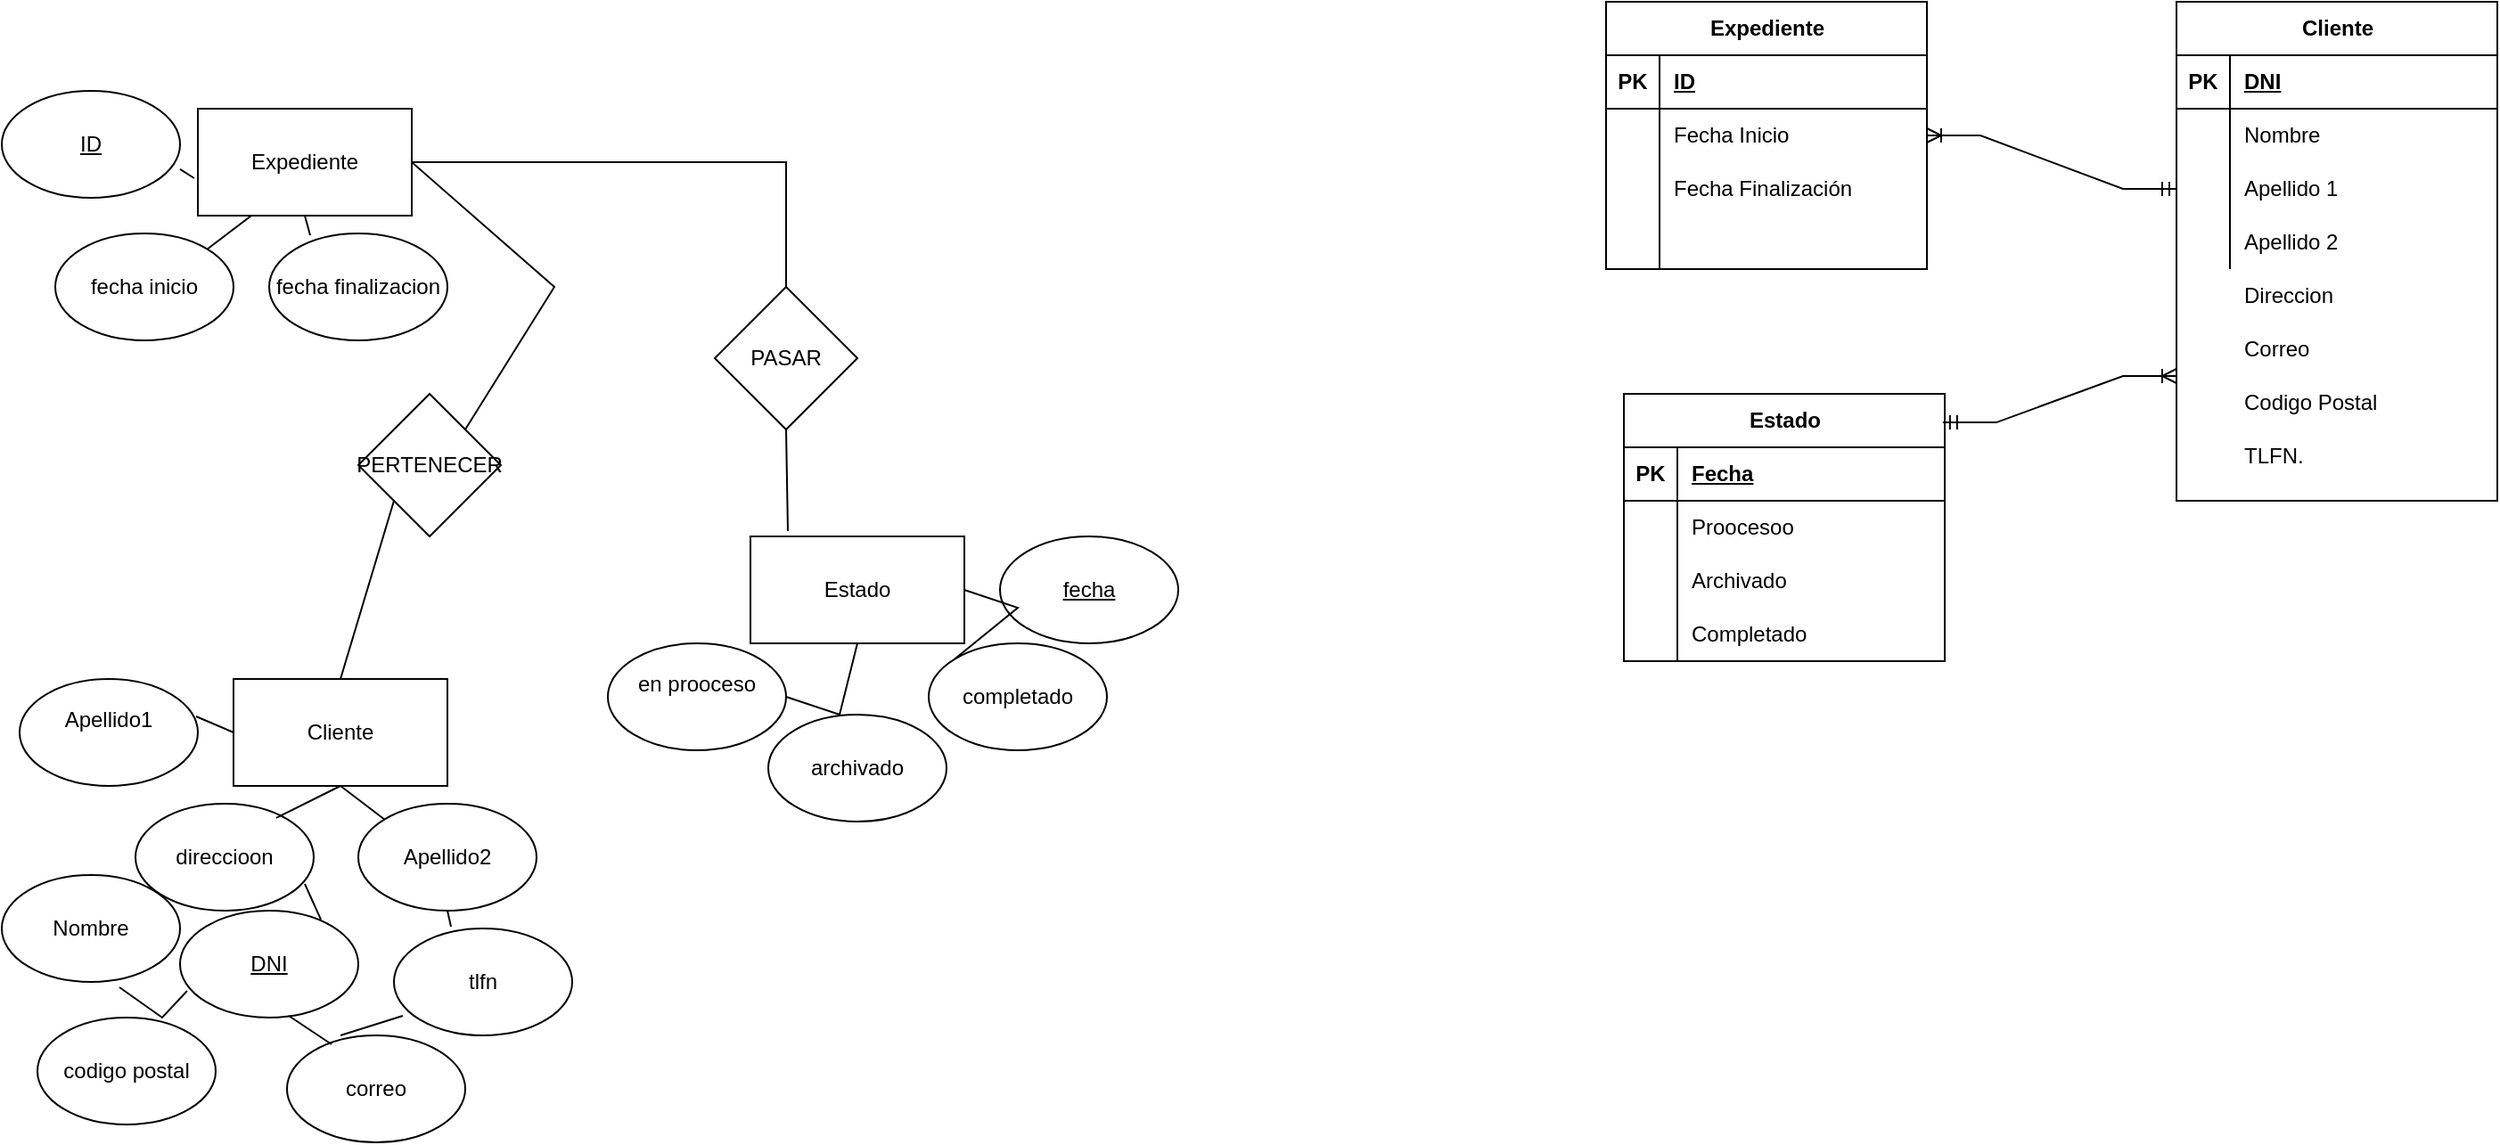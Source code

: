 <mxfile version="24.8.8">
  <diagram name="Página-1" id="QkUWbwQQp-XZyWE85Fnk">
    <mxGraphModel dx="1674" dy="746" grid="1" gridSize="10" guides="1" tooltips="1" connect="1" arrows="1" fold="1" page="1" pageScale="1" pageWidth="827" pageHeight="1169" math="0" shadow="0">
      <root>
        <mxCell id="0" />
        <mxCell id="1" parent="0" />
        <mxCell id="_NQv1N5IFBC2jYy7j4yh-1" value="Expediente" style="rounded=0;whiteSpace=wrap;html=1;" parent="1" vertex="1">
          <mxGeometry x="110" y="330" width="120" height="60" as="geometry" />
        </mxCell>
        <mxCell id="_NQv1N5IFBC2jYy7j4yh-2" value="Cliente" style="rounded=0;whiteSpace=wrap;html=1;" parent="1" vertex="1">
          <mxGeometry x="130" y="650" width="120" height="60" as="geometry" />
        </mxCell>
        <mxCell id="_NQv1N5IFBC2jYy7j4yh-6" value="Estado" style="rounded=0;whiteSpace=wrap;html=1;" parent="1" vertex="1">
          <mxGeometry x="420" y="570" width="120" height="60" as="geometry" />
        </mxCell>
        <mxCell id="_NQv1N5IFBC2jYy7j4yh-8" value="PASAR" style="rhombus;whiteSpace=wrap;html=1;" parent="1" vertex="1">
          <mxGeometry x="400" y="430" width="80" height="80" as="geometry" />
        </mxCell>
        <mxCell id="_NQv1N5IFBC2jYy7j4yh-11" value="en prooceso&lt;div&gt;&lt;br&gt;&lt;/div&gt;" style="ellipse;whiteSpace=wrap;html=1;" parent="1" vertex="1">
          <mxGeometry x="340" y="630" width="100" height="60" as="geometry" />
        </mxCell>
        <mxCell id="_NQv1N5IFBC2jYy7j4yh-12" value="archivado" style="ellipse;whiteSpace=wrap;html=1;" parent="1" vertex="1">
          <mxGeometry x="430" y="670" width="100" height="60" as="geometry" />
        </mxCell>
        <mxCell id="_NQv1N5IFBC2jYy7j4yh-13" value="completado" style="ellipse;whiteSpace=wrap;html=1;" parent="1" vertex="1">
          <mxGeometry x="520" y="630" width="100" height="60" as="geometry" />
        </mxCell>
        <mxCell id="_NQv1N5IFBC2jYy7j4yh-14" value="&lt;u&gt;DNI&lt;/u&gt;" style="ellipse;whiteSpace=wrap;html=1;" parent="1" vertex="1">
          <mxGeometry x="100" y="780" width="100" height="60" as="geometry" />
        </mxCell>
        <mxCell id="_NQv1N5IFBC2jYy7j4yh-15" value="Nombre" style="ellipse;whiteSpace=wrap;html=1;" parent="1" vertex="1">
          <mxGeometry y="760" width="100" height="60" as="geometry" />
        </mxCell>
        <mxCell id="_NQv1N5IFBC2jYy7j4yh-16" value="Apellido1&lt;div&gt;&lt;br&gt;&lt;/div&gt;" style="ellipse;whiteSpace=wrap;html=1;" parent="1" vertex="1">
          <mxGeometry x="10" y="650" width="100" height="60" as="geometry" />
        </mxCell>
        <mxCell id="_NQv1N5IFBC2jYy7j4yh-17" value="Apellido2" style="ellipse;whiteSpace=wrap;html=1;" parent="1" vertex="1">
          <mxGeometry x="200" y="720" width="100" height="60" as="geometry" />
        </mxCell>
        <mxCell id="_NQv1N5IFBC2jYy7j4yh-18" value="tlfn" style="ellipse;whiteSpace=wrap;html=1;" parent="1" vertex="1">
          <mxGeometry x="220" y="790" width="100" height="60" as="geometry" />
        </mxCell>
        <mxCell id="_NQv1N5IFBC2jYy7j4yh-19" value="direccioon" style="ellipse;whiteSpace=wrap;html=1;" parent="1" vertex="1">
          <mxGeometry x="75" y="720" width="100" height="60" as="geometry" />
        </mxCell>
        <mxCell id="_NQv1N5IFBC2jYy7j4yh-20" value="correo" style="ellipse;whiteSpace=wrap;html=1;" parent="1" vertex="1">
          <mxGeometry x="160" y="850" width="100" height="60" as="geometry" />
        </mxCell>
        <mxCell id="_NQv1N5IFBC2jYy7j4yh-21" value="codigo postal" style="ellipse;whiteSpace=wrap;html=1;" parent="1" vertex="1">
          <mxGeometry x="20" y="840" width="100" height="60" as="geometry" />
        </mxCell>
        <mxCell id="cHTPtRfhx0qiw02VhBhb-1" value="&lt;div&gt;fecha inicio&lt;/div&gt;" style="ellipse;whiteSpace=wrap;html=1;" vertex="1" parent="1">
          <mxGeometry x="30" y="400" width="100" height="60" as="geometry" />
        </mxCell>
        <mxCell id="cHTPtRfhx0qiw02VhBhb-2" value="&lt;div&gt;fecha finalizacion&lt;/div&gt;" style="ellipse;whiteSpace=wrap;html=1;" vertex="1" parent="1">
          <mxGeometry x="150" y="400" width="100" height="60" as="geometry" />
        </mxCell>
        <mxCell id="cHTPtRfhx0qiw02VhBhb-4" value="&lt;div&gt;&lt;u&gt;fecha&lt;/u&gt;&lt;/div&gt;" style="ellipse;whiteSpace=wrap;html=1;" vertex="1" parent="1">
          <mxGeometry x="560" y="570" width="100" height="60" as="geometry" />
        </mxCell>
        <mxCell id="cHTPtRfhx0qiw02VhBhb-10" value="&lt;div&gt;&lt;u&gt;ID&lt;/u&gt;&lt;/div&gt;" style="ellipse;whiteSpace=wrap;html=1;" vertex="1" parent="1">
          <mxGeometry y="320" width="100" height="60" as="geometry" />
        </mxCell>
        <mxCell id="cHTPtRfhx0qiw02VhBhb-11" value="" style="endArrow=none;html=1;rounded=0;entryX=-0.017;entryY=0.65;entryDx=0;entryDy=0;entryPerimeter=0;exitX=1;exitY=0.733;exitDx=0;exitDy=0;exitPerimeter=0;" edge="1" parent="1" source="cHTPtRfhx0qiw02VhBhb-10" target="_NQv1N5IFBC2jYy7j4yh-1">
          <mxGeometry width="50" height="50" relative="1" as="geometry">
            <mxPoint x="310" y="580" as="sourcePoint" />
            <mxPoint x="360" y="530" as="targetPoint" />
          </mxGeometry>
        </mxCell>
        <mxCell id="cHTPtRfhx0qiw02VhBhb-12" value="" style="endArrow=none;html=1;rounded=0;entryX=0.5;entryY=0;entryDx=0;entryDy=0;exitX=1;exitY=0.5;exitDx=0;exitDy=0;" edge="1" parent="1" source="_NQv1N5IFBC2jYy7j4yh-1" target="_NQv1N5IFBC2jYy7j4yh-8">
          <mxGeometry width="50" height="50" relative="1" as="geometry">
            <mxPoint x="310" y="580" as="sourcePoint" />
            <mxPoint x="360" y="530" as="targetPoint" />
            <Array as="points">
              <mxPoint x="440" y="360" />
            </Array>
          </mxGeometry>
        </mxCell>
        <mxCell id="cHTPtRfhx0qiw02VhBhb-13" value="PERTENECER" style="rhombus;whiteSpace=wrap;html=1;" vertex="1" parent="1">
          <mxGeometry x="200" y="490" width="80" height="80" as="geometry" />
        </mxCell>
        <mxCell id="cHTPtRfhx0qiw02VhBhb-14" value="" style="endArrow=none;html=1;rounded=0;entryX=1;entryY=0.5;entryDx=0;entryDy=0;exitX=1;exitY=0;exitDx=0;exitDy=0;" edge="1" parent="1" source="cHTPtRfhx0qiw02VhBhb-13" target="_NQv1N5IFBC2jYy7j4yh-1">
          <mxGeometry width="50" height="50" relative="1" as="geometry">
            <mxPoint x="270" y="460" as="sourcePoint" />
            <mxPoint x="320" y="410" as="targetPoint" />
            <Array as="points">
              <mxPoint x="310" y="430" />
            </Array>
          </mxGeometry>
        </mxCell>
        <mxCell id="cHTPtRfhx0qiw02VhBhb-15" value="" style="endArrow=none;html=1;rounded=0;entryX=0;entryY=1;entryDx=0;entryDy=0;exitX=0.5;exitY=0;exitDx=0;exitDy=0;" edge="1" parent="1" source="_NQv1N5IFBC2jYy7j4yh-2" target="cHTPtRfhx0qiw02VhBhb-13">
          <mxGeometry width="50" height="50" relative="1" as="geometry">
            <mxPoint x="60" y="620" as="sourcePoint" />
            <mxPoint x="110" y="570" as="targetPoint" />
          </mxGeometry>
        </mxCell>
        <mxCell id="cHTPtRfhx0qiw02VhBhb-17" value="" style="endArrow=none;html=1;rounded=0;entryX=0.5;entryY=1;entryDx=0;entryDy=0;exitX=0.175;exitY=-0.05;exitDx=0;exitDy=0;exitPerimeter=0;" edge="1" parent="1" source="_NQv1N5IFBC2jYy7j4yh-6" target="_NQv1N5IFBC2jYy7j4yh-8">
          <mxGeometry width="50" height="50" relative="1" as="geometry">
            <mxPoint x="260" y="590" as="sourcePoint" />
            <mxPoint x="310" y="540" as="targetPoint" />
          </mxGeometry>
        </mxCell>
        <mxCell id="cHTPtRfhx0qiw02VhBhb-18" value="" style="endArrow=none;html=1;rounded=0;entryX=0.25;entryY=1;entryDx=0;entryDy=0;exitX=1;exitY=0;exitDx=0;exitDy=0;" edge="1" parent="1" source="cHTPtRfhx0qiw02VhBhb-1" target="_NQv1N5IFBC2jYy7j4yh-1">
          <mxGeometry width="50" height="50" relative="1" as="geometry">
            <mxPoint x="90" y="580" as="sourcePoint" />
            <mxPoint x="140" y="530" as="targetPoint" />
          </mxGeometry>
        </mxCell>
        <mxCell id="cHTPtRfhx0qiw02VhBhb-19" value="" style="endArrow=none;html=1;rounded=0;entryX=0.5;entryY=1;entryDx=0;entryDy=0;exitX=0.23;exitY=0.017;exitDx=0;exitDy=0;exitPerimeter=0;" edge="1" parent="1" source="cHTPtRfhx0qiw02VhBhb-2" target="_NQv1N5IFBC2jYy7j4yh-1">
          <mxGeometry width="50" height="50" relative="1" as="geometry">
            <mxPoint x="80" y="570" as="sourcePoint" />
            <mxPoint x="130" y="520" as="targetPoint" />
          </mxGeometry>
        </mxCell>
        <mxCell id="cHTPtRfhx0qiw02VhBhb-20" value="" style="endArrow=none;html=1;rounded=0;exitX=0.99;exitY=0.35;exitDx=0;exitDy=0;exitPerimeter=0;entryX=0;entryY=0.5;entryDx=0;entryDy=0;" edge="1" parent="1" source="_NQv1N5IFBC2jYy7j4yh-16" target="_NQv1N5IFBC2jYy7j4yh-2">
          <mxGeometry width="50" height="50" relative="1" as="geometry">
            <mxPoint x="40" y="610" as="sourcePoint" />
            <mxPoint x="90" y="560" as="targetPoint" />
          </mxGeometry>
        </mxCell>
        <mxCell id="cHTPtRfhx0qiw02VhBhb-21" value="" style="endArrow=none;html=1;rounded=0;entryX=0.5;entryY=1;entryDx=0;entryDy=0;exitX=0.79;exitY=0.133;exitDx=0;exitDy=0;exitPerimeter=0;" edge="1" parent="1" source="_NQv1N5IFBC2jYy7j4yh-19" target="_NQv1N5IFBC2jYy7j4yh-2">
          <mxGeometry width="50" height="50" relative="1" as="geometry">
            <mxPoint x="280" y="730" as="sourcePoint" />
            <mxPoint x="330" y="680" as="targetPoint" />
          </mxGeometry>
        </mxCell>
        <mxCell id="cHTPtRfhx0qiw02VhBhb-22" value="" style="endArrow=none;html=1;rounded=0;entryX=0.5;entryY=1;entryDx=0;entryDy=0;exitX=0;exitY=0;exitDx=0;exitDy=0;" edge="1" parent="1" source="_NQv1N5IFBC2jYy7j4yh-17" target="_NQv1N5IFBC2jYy7j4yh-2">
          <mxGeometry width="50" height="50" relative="1" as="geometry">
            <mxPoint x="310" y="740" as="sourcePoint" />
            <mxPoint x="360" y="690" as="targetPoint" />
          </mxGeometry>
        </mxCell>
        <mxCell id="cHTPtRfhx0qiw02VhBhb-23" value="" style="endArrow=none;html=1;rounded=0;entryX=0.5;entryY=1;entryDx=0;entryDy=0;exitX=0.32;exitY=-0.017;exitDx=0;exitDy=0;exitPerimeter=0;" edge="1" parent="1" source="_NQv1N5IFBC2jYy7j4yh-18" target="_NQv1N5IFBC2jYy7j4yh-17">
          <mxGeometry width="50" height="50" relative="1" as="geometry">
            <mxPoint x="370" y="840" as="sourcePoint" />
            <mxPoint x="420" y="790" as="targetPoint" />
          </mxGeometry>
        </mxCell>
        <mxCell id="cHTPtRfhx0qiw02VhBhb-24" value="" style="endArrow=none;html=1;rounded=0;entryX=0.95;entryY=0.75;entryDx=0;entryDy=0;entryPerimeter=0;exitX=0.79;exitY=0.083;exitDx=0;exitDy=0;exitPerimeter=0;" edge="1" parent="1" source="_NQv1N5IFBC2jYy7j4yh-14" target="_NQv1N5IFBC2jYy7j4yh-19">
          <mxGeometry width="50" height="50" relative="1" as="geometry">
            <mxPoint x="350" y="820" as="sourcePoint" />
            <mxPoint x="400" y="770" as="targetPoint" />
          </mxGeometry>
        </mxCell>
        <mxCell id="cHTPtRfhx0qiw02VhBhb-25" value="" style="endArrow=none;html=1;rounded=0;entryX=0.05;entryY=0.817;entryDx=0;entryDy=0;entryPerimeter=0;exitX=0.3;exitY=0;exitDx=0;exitDy=0;exitPerimeter=0;" edge="1" parent="1" source="_NQv1N5IFBC2jYy7j4yh-20" target="_NQv1N5IFBC2jYy7j4yh-18">
          <mxGeometry width="50" height="50" relative="1" as="geometry">
            <mxPoint x="350" y="890" as="sourcePoint" />
            <mxPoint x="400" y="840" as="targetPoint" />
          </mxGeometry>
        </mxCell>
        <mxCell id="cHTPtRfhx0qiw02VhBhb-26" value="" style="endArrow=none;html=1;rounded=0;entryX=0.61;entryY=0.983;entryDx=0;entryDy=0;entryPerimeter=0;exitX=0.25;exitY=0.083;exitDx=0;exitDy=0;exitPerimeter=0;" edge="1" parent="1" source="_NQv1N5IFBC2jYy7j4yh-20" target="_NQv1N5IFBC2jYy7j4yh-14">
          <mxGeometry width="50" height="50" relative="1" as="geometry">
            <mxPoint x="130" y="940" as="sourcePoint" />
            <mxPoint x="180" y="890" as="targetPoint" />
          </mxGeometry>
        </mxCell>
        <mxCell id="cHTPtRfhx0qiw02VhBhb-27" value="" style="endArrow=none;html=1;rounded=0;entryX=0.66;entryY=1.05;entryDx=0;entryDy=0;entryPerimeter=0;exitX=0.04;exitY=0.75;exitDx=0;exitDy=0;exitPerimeter=0;" edge="1" parent="1" source="_NQv1N5IFBC2jYy7j4yh-14" target="_NQv1N5IFBC2jYy7j4yh-15">
          <mxGeometry width="50" height="50" relative="1" as="geometry">
            <mxPoint x="100" y="960" as="sourcePoint" />
            <mxPoint x="150" y="910" as="targetPoint" />
            <Array as="points">
              <mxPoint x="90" y="840" />
            </Array>
          </mxGeometry>
        </mxCell>
        <mxCell id="cHTPtRfhx0qiw02VhBhb-28" value="" style="endArrow=none;html=1;rounded=0;entryX=0.5;entryY=1;entryDx=0;entryDy=0;exitX=1;exitY=0.5;exitDx=0;exitDy=0;" edge="1" parent="1" source="_NQv1N5IFBC2jYy7j4yh-11" target="_NQv1N5IFBC2jYy7j4yh-6">
          <mxGeometry width="50" height="50" relative="1" as="geometry">
            <mxPoint x="420" y="790" as="sourcePoint" />
            <mxPoint x="470" y="740" as="targetPoint" />
            <Array as="points">
              <mxPoint x="470" y="670" />
            </Array>
          </mxGeometry>
        </mxCell>
        <mxCell id="cHTPtRfhx0qiw02VhBhb-29" value="" style="endArrow=none;html=1;rounded=0;entryX=0;entryY=0;entryDx=0;entryDy=0;exitX=1;exitY=0.5;exitDx=0;exitDy=0;" edge="1" parent="1" source="_NQv1N5IFBC2jYy7j4yh-6" target="_NQv1N5IFBC2jYy7j4yh-13">
          <mxGeometry width="50" height="50" relative="1" as="geometry">
            <mxPoint x="450" y="830" as="sourcePoint" />
            <mxPoint x="500" y="780" as="targetPoint" />
            <Array as="points">
              <mxPoint x="570" y="610" />
            </Array>
          </mxGeometry>
        </mxCell>
        <mxCell id="cHTPtRfhx0qiw02VhBhb-30" value="Expediente" style="shape=table;startSize=30;container=1;collapsible=1;childLayout=tableLayout;fixedRows=1;rowLines=0;fontStyle=1;align=center;resizeLast=1;html=1;" vertex="1" parent="1">
          <mxGeometry x="900" y="270" width="180" height="150" as="geometry" />
        </mxCell>
        <mxCell id="cHTPtRfhx0qiw02VhBhb-31" value="" style="shape=tableRow;horizontal=0;startSize=0;swimlaneHead=0;swimlaneBody=0;fillColor=none;collapsible=0;dropTarget=0;points=[[0,0.5],[1,0.5]];portConstraint=eastwest;top=0;left=0;right=0;bottom=1;" vertex="1" parent="cHTPtRfhx0qiw02VhBhb-30">
          <mxGeometry y="30" width="180" height="30" as="geometry" />
        </mxCell>
        <mxCell id="cHTPtRfhx0qiw02VhBhb-32" value="PK" style="shape=partialRectangle;connectable=0;fillColor=none;top=0;left=0;bottom=0;right=0;fontStyle=1;overflow=hidden;whiteSpace=wrap;html=1;" vertex="1" parent="cHTPtRfhx0qiw02VhBhb-31">
          <mxGeometry width="30" height="30" as="geometry">
            <mxRectangle width="30" height="30" as="alternateBounds" />
          </mxGeometry>
        </mxCell>
        <mxCell id="cHTPtRfhx0qiw02VhBhb-33" value="ID" style="shape=partialRectangle;connectable=0;fillColor=none;top=0;left=0;bottom=0;right=0;align=left;spacingLeft=6;fontStyle=5;overflow=hidden;whiteSpace=wrap;html=1;" vertex="1" parent="cHTPtRfhx0qiw02VhBhb-31">
          <mxGeometry x="30" width="150" height="30" as="geometry">
            <mxRectangle width="150" height="30" as="alternateBounds" />
          </mxGeometry>
        </mxCell>
        <mxCell id="cHTPtRfhx0qiw02VhBhb-34" value="" style="shape=tableRow;horizontal=0;startSize=0;swimlaneHead=0;swimlaneBody=0;fillColor=none;collapsible=0;dropTarget=0;points=[[0,0.5],[1,0.5]];portConstraint=eastwest;top=0;left=0;right=0;bottom=0;" vertex="1" parent="cHTPtRfhx0qiw02VhBhb-30">
          <mxGeometry y="60" width="180" height="30" as="geometry" />
        </mxCell>
        <mxCell id="cHTPtRfhx0qiw02VhBhb-35" value="" style="shape=partialRectangle;connectable=0;fillColor=none;top=0;left=0;bottom=0;right=0;editable=1;overflow=hidden;whiteSpace=wrap;html=1;" vertex="1" parent="cHTPtRfhx0qiw02VhBhb-34">
          <mxGeometry width="30" height="30" as="geometry">
            <mxRectangle width="30" height="30" as="alternateBounds" />
          </mxGeometry>
        </mxCell>
        <mxCell id="cHTPtRfhx0qiw02VhBhb-36" value="Fecha Inicio" style="shape=partialRectangle;connectable=0;fillColor=none;top=0;left=0;bottom=0;right=0;align=left;spacingLeft=6;overflow=hidden;whiteSpace=wrap;html=1;" vertex="1" parent="cHTPtRfhx0qiw02VhBhb-34">
          <mxGeometry x="30" width="150" height="30" as="geometry">
            <mxRectangle width="150" height="30" as="alternateBounds" />
          </mxGeometry>
        </mxCell>
        <mxCell id="cHTPtRfhx0qiw02VhBhb-37" value="" style="shape=tableRow;horizontal=0;startSize=0;swimlaneHead=0;swimlaneBody=0;fillColor=none;collapsible=0;dropTarget=0;points=[[0,0.5],[1,0.5]];portConstraint=eastwest;top=0;left=0;right=0;bottom=0;" vertex="1" parent="cHTPtRfhx0qiw02VhBhb-30">
          <mxGeometry y="90" width="180" height="30" as="geometry" />
        </mxCell>
        <mxCell id="cHTPtRfhx0qiw02VhBhb-38" value="" style="shape=partialRectangle;connectable=0;fillColor=none;top=0;left=0;bottom=0;right=0;editable=1;overflow=hidden;whiteSpace=wrap;html=1;" vertex="1" parent="cHTPtRfhx0qiw02VhBhb-37">
          <mxGeometry width="30" height="30" as="geometry">
            <mxRectangle width="30" height="30" as="alternateBounds" />
          </mxGeometry>
        </mxCell>
        <mxCell id="cHTPtRfhx0qiw02VhBhb-39" value="Fecha Finalización" style="shape=partialRectangle;connectable=0;fillColor=none;top=0;left=0;bottom=0;right=0;align=left;spacingLeft=6;overflow=hidden;whiteSpace=wrap;html=1;" vertex="1" parent="cHTPtRfhx0qiw02VhBhb-37">
          <mxGeometry x="30" width="150" height="30" as="geometry">
            <mxRectangle width="150" height="30" as="alternateBounds" />
          </mxGeometry>
        </mxCell>
        <mxCell id="cHTPtRfhx0qiw02VhBhb-40" value="" style="shape=tableRow;horizontal=0;startSize=0;swimlaneHead=0;swimlaneBody=0;fillColor=none;collapsible=0;dropTarget=0;points=[[0,0.5],[1,0.5]];portConstraint=eastwest;top=0;left=0;right=0;bottom=0;" vertex="1" parent="cHTPtRfhx0qiw02VhBhb-30">
          <mxGeometry y="120" width="180" height="30" as="geometry" />
        </mxCell>
        <mxCell id="cHTPtRfhx0qiw02VhBhb-41" value="" style="shape=partialRectangle;connectable=0;fillColor=none;top=0;left=0;bottom=0;right=0;editable=1;overflow=hidden;whiteSpace=wrap;html=1;" vertex="1" parent="cHTPtRfhx0qiw02VhBhb-40">
          <mxGeometry width="30" height="30" as="geometry">
            <mxRectangle width="30" height="30" as="alternateBounds" />
          </mxGeometry>
        </mxCell>
        <mxCell id="cHTPtRfhx0qiw02VhBhb-42" value="" style="shape=partialRectangle;connectable=0;fillColor=none;top=0;left=0;bottom=0;right=0;align=left;spacingLeft=6;overflow=hidden;whiteSpace=wrap;html=1;" vertex="1" parent="cHTPtRfhx0qiw02VhBhb-40">
          <mxGeometry x="30" width="150" height="30" as="geometry">
            <mxRectangle width="150" height="30" as="alternateBounds" />
          </mxGeometry>
        </mxCell>
        <mxCell id="cHTPtRfhx0qiw02VhBhb-43" value="Estado" style="shape=table;startSize=30;container=1;collapsible=1;childLayout=tableLayout;fixedRows=1;rowLines=0;fontStyle=1;align=center;resizeLast=1;html=1;" vertex="1" parent="1">
          <mxGeometry x="910" y="490" width="180" height="150" as="geometry" />
        </mxCell>
        <mxCell id="cHTPtRfhx0qiw02VhBhb-44" value="" style="shape=tableRow;horizontal=0;startSize=0;swimlaneHead=0;swimlaneBody=0;fillColor=none;collapsible=0;dropTarget=0;points=[[0,0.5],[1,0.5]];portConstraint=eastwest;top=0;left=0;right=0;bottom=1;" vertex="1" parent="cHTPtRfhx0qiw02VhBhb-43">
          <mxGeometry y="30" width="180" height="30" as="geometry" />
        </mxCell>
        <mxCell id="cHTPtRfhx0qiw02VhBhb-45" value="PK" style="shape=partialRectangle;connectable=0;fillColor=none;top=0;left=0;bottom=0;right=0;fontStyle=1;overflow=hidden;whiteSpace=wrap;html=1;" vertex="1" parent="cHTPtRfhx0qiw02VhBhb-44">
          <mxGeometry width="30" height="30" as="geometry">
            <mxRectangle width="30" height="30" as="alternateBounds" />
          </mxGeometry>
        </mxCell>
        <mxCell id="cHTPtRfhx0qiw02VhBhb-46" value="Fecha" style="shape=partialRectangle;connectable=0;fillColor=none;top=0;left=0;bottom=0;right=0;align=left;spacingLeft=6;fontStyle=5;overflow=hidden;whiteSpace=wrap;html=1;" vertex="1" parent="cHTPtRfhx0qiw02VhBhb-44">
          <mxGeometry x="30" width="150" height="30" as="geometry">
            <mxRectangle width="150" height="30" as="alternateBounds" />
          </mxGeometry>
        </mxCell>
        <mxCell id="cHTPtRfhx0qiw02VhBhb-47" value="" style="shape=tableRow;horizontal=0;startSize=0;swimlaneHead=0;swimlaneBody=0;fillColor=none;collapsible=0;dropTarget=0;points=[[0,0.5],[1,0.5]];portConstraint=eastwest;top=0;left=0;right=0;bottom=0;" vertex="1" parent="cHTPtRfhx0qiw02VhBhb-43">
          <mxGeometry y="60" width="180" height="30" as="geometry" />
        </mxCell>
        <mxCell id="cHTPtRfhx0qiw02VhBhb-48" value="" style="shape=partialRectangle;connectable=0;fillColor=none;top=0;left=0;bottom=0;right=0;editable=1;overflow=hidden;whiteSpace=wrap;html=1;" vertex="1" parent="cHTPtRfhx0qiw02VhBhb-47">
          <mxGeometry width="30" height="30" as="geometry">
            <mxRectangle width="30" height="30" as="alternateBounds" />
          </mxGeometry>
        </mxCell>
        <mxCell id="cHTPtRfhx0qiw02VhBhb-49" value="Proocesoo" style="shape=partialRectangle;connectable=0;fillColor=none;top=0;left=0;bottom=0;right=0;align=left;spacingLeft=6;overflow=hidden;whiteSpace=wrap;html=1;" vertex="1" parent="cHTPtRfhx0qiw02VhBhb-47">
          <mxGeometry x="30" width="150" height="30" as="geometry">
            <mxRectangle width="150" height="30" as="alternateBounds" />
          </mxGeometry>
        </mxCell>
        <mxCell id="cHTPtRfhx0qiw02VhBhb-50" value="" style="shape=tableRow;horizontal=0;startSize=0;swimlaneHead=0;swimlaneBody=0;fillColor=none;collapsible=0;dropTarget=0;points=[[0,0.5],[1,0.5]];portConstraint=eastwest;top=0;left=0;right=0;bottom=0;" vertex="1" parent="cHTPtRfhx0qiw02VhBhb-43">
          <mxGeometry y="90" width="180" height="30" as="geometry" />
        </mxCell>
        <mxCell id="cHTPtRfhx0qiw02VhBhb-51" value="" style="shape=partialRectangle;connectable=0;fillColor=none;top=0;left=0;bottom=0;right=0;editable=1;overflow=hidden;whiteSpace=wrap;html=1;" vertex="1" parent="cHTPtRfhx0qiw02VhBhb-50">
          <mxGeometry width="30" height="30" as="geometry">
            <mxRectangle width="30" height="30" as="alternateBounds" />
          </mxGeometry>
        </mxCell>
        <mxCell id="cHTPtRfhx0qiw02VhBhb-52" value="Archivado" style="shape=partialRectangle;connectable=0;fillColor=none;top=0;left=0;bottom=0;right=0;align=left;spacingLeft=6;overflow=hidden;whiteSpace=wrap;html=1;" vertex="1" parent="cHTPtRfhx0qiw02VhBhb-50">
          <mxGeometry x="30" width="150" height="30" as="geometry">
            <mxRectangle width="150" height="30" as="alternateBounds" />
          </mxGeometry>
        </mxCell>
        <mxCell id="cHTPtRfhx0qiw02VhBhb-53" value="" style="shape=tableRow;horizontal=0;startSize=0;swimlaneHead=0;swimlaneBody=0;fillColor=none;collapsible=0;dropTarget=0;points=[[0,0.5],[1,0.5]];portConstraint=eastwest;top=0;left=0;right=0;bottom=0;" vertex="1" parent="cHTPtRfhx0qiw02VhBhb-43">
          <mxGeometry y="120" width="180" height="30" as="geometry" />
        </mxCell>
        <mxCell id="cHTPtRfhx0qiw02VhBhb-54" value="" style="shape=partialRectangle;connectable=0;fillColor=none;top=0;left=0;bottom=0;right=0;editable=1;overflow=hidden;whiteSpace=wrap;html=1;" vertex="1" parent="cHTPtRfhx0qiw02VhBhb-53">
          <mxGeometry width="30" height="30" as="geometry">
            <mxRectangle width="30" height="30" as="alternateBounds" />
          </mxGeometry>
        </mxCell>
        <mxCell id="cHTPtRfhx0qiw02VhBhb-55" value="Completado" style="shape=partialRectangle;connectable=0;fillColor=none;top=0;left=0;bottom=0;right=0;align=left;spacingLeft=6;overflow=hidden;whiteSpace=wrap;html=1;" vertex="1" parent="cHTPtRfhx0qiw02VhBhb-53">
          <mxGeometry x="30" width="150" height="30" as="geometry">
            <mxRectangle width="150" height="30" as="alternateBounds" />
          </mxGeometry>
        </mxCell>
        <mxCell id="cHTPtRfhx0qiw02VhBhb-56" value="Cliente" style="shape=table;startSize=30;container=1;collapsible=1;childLayout=tableLayout;fixedRows=1;rowLines=0;fontStyle=1;align=center;resizeLast=1;html=1;" vertex="1" parent="1">
          <mxGeometry x="1220" y="270" width="180" height="280" as="geometry" />
        </mxCell>
        <mxCell id="cHTPtRfhx0qiw02VhBhb-57" value="" style="shape=tableRow;horizontal=0;startSize=0;swimlaneHead=0;swimlaneBody=0;fillColor=none;collapsible=0;dropTarget=0;points=[[0,0.5],[1,0.5]];portConstraint=eastwest;top=0;left=0;right=0;bottom=1;" vertex="1" parent="cHTPtRfhx0qiw02VhBhb-56">
          <mxGeometry y="30" width="180" height="30" as="geometry" />
        </mxCell>
        <mxCell id="cHTPtRfhx0qiw02VhBhb-58" value="PK" style="shape=partialRectangle;connectable=0;fillColor=none;top=0;left=0;bottom=0;right=0;fontStyle=1;overflow=hidden;whiteSpace=wrap;html=1;" vertex="1" parent="cHTPtRfhx0qiw02VhBhb-57">
          <mxGeometry width="30" height="30" as="geometry">
            <mxRectangle width="30" height="30" as="alternateBounds" />
          </mxGeometry>
        </mxCell>
        <mxCell id="cHTPtRfhx0qiw02VhBhb-59" value="DNI" style="shape=partialRectangle;connectable=0;fillColor=none;top=0;left=0;bottom=0;right=0;align=left;spacingLeft=6;fontStyle=5;overflow=hidden;whiteSpace=wrap;html=1;" vertex="1" parent="cHTPtRfhx0qiw02VhBhb-57">
          <mxGeometry x="30" width="150" height="30" as="geometry">
            <mxRectangle width="150" height="30" as="alternateBounds" />
          </mxGeometry>
        </mxCell>
        <mxCell id="cHTPtRfhx0qiw02VhBhb-60" value="" style="shape=tableRow;horizontal=0;startSize=0;swimlaneHead=0;swimlaneBody=0;fillColor=none;collapsible=0;dropTarget=0;points=[[0,0.5],[1,0.5]];portConstraint=eastwest;top=0;left=0;right=0;bottom=0;" vertex="1" parent="cHTPtRfhx0qiw02VhBhb-56">
          <mxGeometry y="60" width="180" height="30" as="geometry" />
        </mxCell>
        <mxCell id="cHTPtRfhx0qiw02VhBhb-61" value="" style="shape=partialRectangle;connectable=0;fillColor=none;top=0;left=0;bottom=0;right=0;editable=1;overflow=hidden;whiteSpace=wrap;html=1;" vertex="1" parent="cHTPtRfhx0qiw02VhBhb-60">
          <mxGeometry width="30" height="30" as="geometry">
            <mxRectangle width="30" height="30" as="alternateBounds" />
          </mxGeometry>
        </mxCell>
        <mxCell id="cHTPtRfhx0qiw02VhBhb-62" value="Nombre" style="shape=partialRectangle;connectable=0;fillColor=none;top=0;left=0;bottom=0;right=0;align=left;spacingLeft=6;overflow=hidden;whiteSpace=wrap;html=1;" vertex="1" parent="cHTPtRfhx0qiw02VhBhb-60">
          <mxGeometry x="30" width="150" height="30" as="geometry">
            <mxRectangle width="150" height="30" as="alternateBounds" />
          </mxGeometry>
        </mxCell>
        <mxCell id="cHTPtRfhx0qiw02VhBhb-63" value="" style="shape=tableRow;horizontal=0;startSize=0;swimlaneHead=0;swimlaneBody=0;fillColor=none;collapsible=0;dropTarget=0;points=[[0,0.5],[1,0.5]];portConstraint=eastwest;top=0;left=0;right=0;bottom=0;" vertex="1" parent="cHTPtRfhx0qiw02VhBhb-56">
          <mxGeometry y="90" width="180" height="30" as="geometry" />
        </mxCell>
        <mxCell id="cHTPtRfhx0qiw02VhBhb-64" value="" style="shape=partialRectangle;connectable=0;fillColor=none;top=0;left=0;bottom=0;right=0;editable=1;overflow=hidden;whiteSpace=wrap;html=1;" vertex="1" parent="cHTPtRfhx0qiw02VhBhb-63">
          <mxGeometry width="30" height="30" as="geometry">
            <mxRectangle width="30" height="30" as="alternateBounds" />
          </mxGeometry>
        </mxCell>
        <mxCell id="cHTPtRfhx0qiw02VhBhb-65" value="Apellido 1" style="shape=partialRectangle;connectable=0;fillColor=none;top=0;left=0;bottom=0;right=0;align=left;spacingLeft=6;overflow=hidden;whiteSpace=wrap;html=1;" vertex="1" parent="cHTPtRfhx0qiw02VhBhb-63">
          <mxGeometry x="30" width="150" height="30" as="geometry">
            <mxRectangle width="150" height="30" as="alternateBounds" />
          </mxGeometry>
        </mxCell>
        <mxCell id="cHTPtRfhx0qiw02VhBhb-66" value="" style="shape=tableRow;horizontal=0;startSize=0;swimlaneHead=0;swimlaneBody=0;fillColor=none;collapsible=0;dropTarget=0;points=[[0,0.5],[1,0.5]];portConstraint=eastwest;top=0;left=0;right=0;bottom=0;" vertex="1" parent="cHTPtRfhx0qiw02VhBhb-56">
          <mxGeometry y="120" width="180" height="30" as="geometry" />
        </mxCell>
        <mxCell id="cHTPtRfhx0qiw02VhBhb-67" value="" style="shape=partialRectangle;connectable=0;fillColor=none;top=0;left=0;bottom=0;right=0;editable=1;overflow=hidden;whiteSpace=wrap;html=1;" vertex="1" parent="cHTPtRfhx0qiw02VhBhb-66">
          <mxGeometry width="30" height="30" as="geometry">
            <mxRectangle width="30" height="30" as="alternateBounds" />
          </mxGeometry>
        </mxCell>
        <mxCell id="cHTPtRfhx0qiw02VhBhb-68" value="Apellido 2" style="shape=partialRectangle;connectable=0;fillColor=none;top=0;left=0;bottom=0;right=0;align=left;spacingLeft=6;overflow=hidden;whiteSpace=wrap;html=1;" vertex="1" parent="cHTPtRfhx0qiw02VhBhb-66">
          <mxGeometry x="30" width="150" height="30" as="geometry">
            <mxRectangle width="150" height="30" as="alternateBounds" />
          </mxGeometry>
        </mxCell>
        <mxCell id="cHTPtRfhx0qiw02VhBhb-69" value="Direccion" style="shape=partialRectangle;connectable=0;fillColor=none;top=0;left=0;bottom=0;right=0;align=left;spacingLeft=6;overflow=hidden;whiteSpace=wrap;html=1;" vertex="1" parent="1">
          <mxGeometry x="1250" y="420" width="150" height="30" as="geometry">
            <mxRectangle width="150" height="30" as="alternateBounds" />
          </mxGeometry>
        </mxCell>
        <mxCell id="cHTPtRfhx0qiw02VhBhb-70" value="Correo" style="shape=partialRectangle;connectable=0;fillColor=none;top=0;left=0;bottom=0;right=0;align=left;spacingLeft=6;overflow=hidden;whiteSpace=wrap;html=1;" vertex="1" parent="1">
          <mxGeometry x="1250" y="450" width="150" height="30" as="geometry">
            <mxRectangle width="150" height="30" as="alternateBounds" />
          </mxGeometry>
        </mxCell>
        <mxCell id="cHTPtRfhx0qiw02VhBhb-71" value="Codigo Postal" style="shape=partialRectangle;connectable=0;fillColor=none;top=0;left=0;bottom=0;right=0;align=left;spacingLeft=6;overflow=hidden;whiteSpace=wrap;html=1;" vertex="1" parent="1">
          <mxGeometry x="1250" y="480" width="150" height="30" as="geometry">
            <mxRectangle width="150" height="30" as="alternateBounds" />
          </mxGeometry>
        </mxCell>
        <mxCell id="cHTPtRfhx0qiw02VhBhb-72" value="TLFN." style="shape=partialRectangle;connectable=0;fillColor=none;top=0;left=0;bottom=0;right=0;align=left;spacingLeft=6;overflow=hidden;whiteSpace=wrap;html=1;" vertex="1" parent="1">
          <mxGeometry x="1250" y="510" width="150" height="30" as="geometry">
            <mxRectangle width="150" height="30" as="alternateBounds" />
          </mxGeometry>
        </mxCell>
        <mxCell id="cHTPtRfhx0qiw02VhBhb-74" value="" style="edgeStyle=entityRelationEdgeStyle;fontSize=12;html=1;endArrow=ERoneToMany;startArrow=ERmandOne;rounded=0;exitX=0.994;exitY=0.107;exitDx=0;exitDy=0;exitPerimeter=0;entryX=0;entryY=0.75;entryDx=0;entryDy=0;" edge="1" parent="1" source="cHTPtRfhx0qiw02VhBhb-43" target="cHTPtRfhx0qiw02VhBhb-56">
          <mxGeometry width="100" height="100" relative="1" as="geometry">
            <mxPoint x="1110" y="520" as="sourcePoint" />
            <mxPoint x="1210" y="420" as="targetPoint" />
          </mxGeometry>
        </mxCell>
        <mxCell id="cHTPtRfhx0qiw02VhBhb-75" value="" style="edgeStyle=entityRelationEdgeStyle;fontSize=12;html=1;endArrow=ERoneToMany;startArrow=ERmandOne;rounded=0;exitX=0;exitY=0.5;exitDx=0;exitDy=0;entryX=1;entryY=0.5;entryDx=0;entryDy=0;" edge="1" parent="1" source="cHTPtRfhx0qiw02VhBhb-63" target="cHTPtRfhx0qiw02VhBhb-34">
          <mxGeometry width="100" height="100" relative="1" as="geometry">
            <mxPoint x="1070" y="416" as="sourcePoint" />
            <mxPoint x="1201" y="390" as="targetPoint" />
          </mxGeometry>
        </mxCell>
      </root>
    </mxGraphModel>
  </diagram>
</mxfile>
